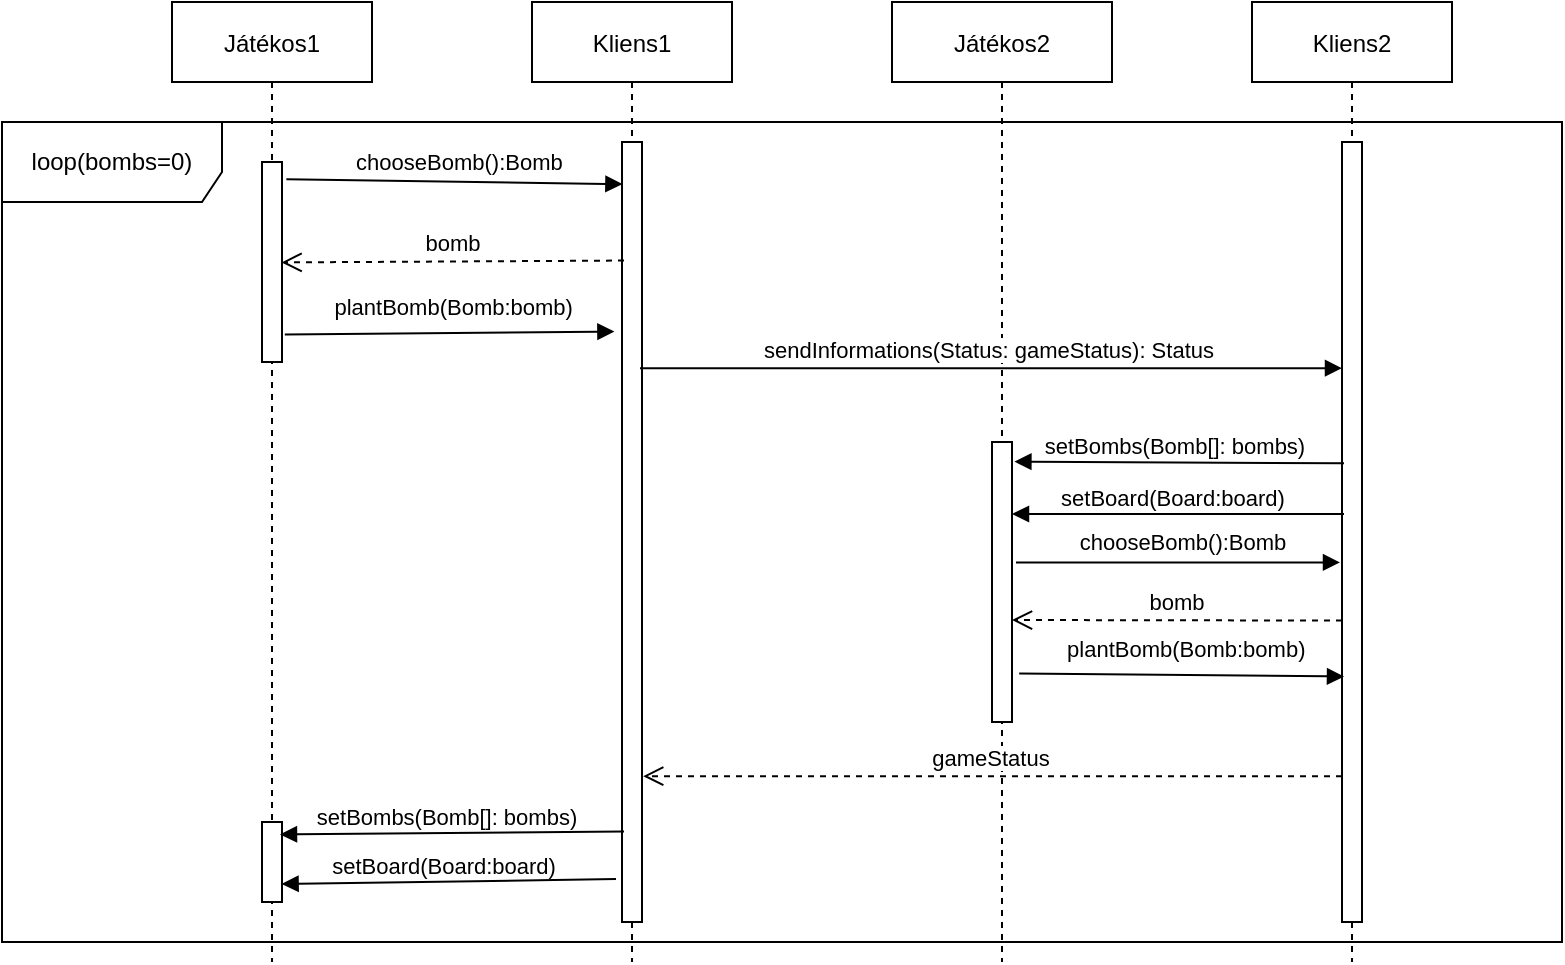 <mxfile version="16.0.0" type="device"><diagram id="kgpKYQtTHZ0yAKxKKP6v" name="Page-1"><mxGraphModel dx="1038" dy="489" grid="1" gridSize="10" guides="1" tooltips="1" connect="1" arrows="1" fold="1" page="1" pageScale="1" pageWidth="850" pageHeight="1100" math="0" shadow="0"><root><mxCell id="0"/><mxCell id="1" parent="0"/><mxCell id="3nuBFxr9cyL0pnOWT2aG-1" value="Játékos1" style="shape=umlLifeline;perimeter=lifelinePerimeter;container=1;collapsible=0;recursiveResize=0;rounded=0;shadow=0;strokeWidth=1;" parent="1" vertex="1"><mxGeometry x="120" y="80" width="100" height="480" as="geometry"/></mxCell><mxCell id="3nuBFxr9cyL0pnOWT2aG-2" value="" style="points=[];perimeter=orthogonalPerimeter;rounded=0;shadow=0;strokeWidth=1;" parent="3nuBFxr9cyL0pnOWT2aG-1" vertex="1"><mxGeometry x="45" y="80" width="10" height="100" as="geometry"/></mxCell><mxCell id="3nuBFxr9cyL0pnOWT2aG-5" value="Kliens1" style="shape=umlLifeline;perimeter=lifelinePerimeter;container=1;collapsible=0;recursiveResize=0;rounded=0;shadow=0;strokeWidth=1;" parent="1" vertex="1"><mxGeometry x="300" y="80" width="100" height="480" as="geometry"/></mxCell><mxCell id="3nuBFxr9cyL0pnOWT2aG-6" value="" style="points=[];perimeter=orthogonalPerimeter;rounded=0;shadow=0;strokeWidth=1;" parent="3nuBFxr9cyL0pnOWT2aG-5" vertex="1"><mxGeometry x="45" y="70" width="10" height="390" as="geometry"/></mxCell><mxCell id="2aL1PIGodThlvwAVGcDl-1" value="Játékos2" style="shape=umlLifeline;perimeter=lifelinePerimeter;container=1;collapsible=0;recursiveResize=0;rounded=0;shadow=0;strokeWidth=1;" parent="1" vertex="1"><mxGeometry x="480" y="80" width="110" height="480" as="geometry"/></mxCell><mxCell id="_96JzPiydHfXG9s1Ekkt-8" value="" style="points=[];perimeter=orthogonalPerimeter;rounded=0;shadow=0;strokeWidth=1;" parent="2aL1PIGodThlvwAVGcDl-1" vertex="1"><mxGeometry x="50" y="220" width="10" height="140" as="geometry"/></mxCell><mxCell id="_96JzPiydHfXG9s1Ekkt-11" value="bomb" style="verticalAlign=bottom;endArrow=open;dashed=1;endSize=8;shadow=0;strokeWidth=1;exitX=0.1;exitY=0.152;exitDx=0;exitDy=0;exitPerimeter=0;" parent="2aL1PIGodThlvwAVGcDl-1" edge="1"><mxGeometry relative="1" as="geometry"><mxPoint x="60" y="309" as="targetPoint"/><mxPoint x="225" y="309.28" as="sourcePoint"/></mxGeometry></mxCell><mxCell id="2aL1PIGodThlvwAVGcDl-4" value="Kliens2" style="shape=umlLifeline;perimeter=lifelinePerimeter;container=1;collapsible=0;recursiveResize=0;rounded=0;shadow=0;strokeWidth=1;" parent="1" vertex="1"><mxGeometry x="660" y="80" width="100" height="480" as="geometry"/></mxCell><mxCell id="2aL1PIGodThlvwAVGcDl-5" value="" style="points=[];perimeter=orthogonalPerimeter;rounded=0;shadow=0;strokeWidth=1;" parent="2aL1PIGodThlvwAVGcDl-4" vertex="1"><mxGeometry x="45" y="70" width="10" height="390" as="geometry"/></mxCell><mxCell id="2aL1PIGodThlvwAVGcDl-26" value="gameStatus" style="verticalAlign=bottom;endArrow=open;dashed=1;endSize=8;shadow=0;strokeWidth=1;entryX=1.06;entryY=0.813;entryDx=0;entryDy=0;entryPerimeter=0;" parent="1" source="2aL1PIGodThlvwAVGcDl-5" target="3nuBFxr9cyL0pnOWT2aG-6" edge="1"><mxGeometry x="0.006" relative="1" as="geometry"><mxPoint x="715" y="249" as="targetPoint"/><mxPoint x="545.6" y="249" as="sourcePoint"/><mxPoint as="offset"/></mxGeometry></mxCell><mxCell id="_96JzPiydHfXG9s1Ekkt-5" value="plantBomb(Bomb:bomb)" style="verticalAlign=bottom;endArrow=block;shadow=0;strokeWidth=1;exitX=1.14;exitY=0.862;exitDx=0;exitDy=0;exitPerimeter=0;entryX=-0.38;entryY=0.243;entryDx=0;entryDy=0;entryPerimeter=0;" parent="1" source="3nuBFxr9cyL0pnOWT2aG-2" target="3nuBFxr9cyL0pnOWT2aG-6" edge="1"><mxGeometry x="0.028" y="4" relative="1" as="geometry"><mxPoint x="365" y="200" as="sourcePoint"/><mxPoint x="310" y="246" as="targetPoint"/><mxPoint as="offset"/></mxGeometry></mxCell><mxCell id="_96JzPiydHfXG9s1Ekkt-6" value="chooseBomb():Bomb" style="verticalAlign=bottom;endArrow=block;shadow=0;strokeWidth=1;entryX=0.02;entryY=0.054;entryDx=0;entryDy=0;entryPerimeter=0;exitX=1.22;exitY=0.086;exitDx=0;exitDy=0;exitPerimeter=0;" parent="1" source="3nuBFxr9cyL0pnOWT2aG-2" target="3nuBFxr9cyL0pnOWT2aG-6" edge="1"><mxGeometry x="0.028" y="1" relative="1" as="geometry"><mxPoint x="210" y="168" as="sourcePoint"/><mxPoint x="310" y="169" as="targetPoint"/><mxPoint as="offset"/></mxGeometry></mxCell><mxCell id="_96JzPiydHfXG9s1Ekkt-7" value="bomb" style="verticalAlign=bottom;endArrow=open;dashed=1;endSize=8;shadow=0;strokeWidth=1;exitX=0.1;exitY=0.152;exitDx=0;exitDy=0;exitPerimeter=0;entryX=0.98;entryY=0.502;entryDx=0;entryDy=0;entryPerimeter=0;" parent="1" source="3nuBFxr9cyL0pnOWT2aG-6" target="3nuBFxr9cyL0pnOWT2aG-2" edge="1"><mxGeometry relative="1" as="geometry"><mxPoint x="715" y="249" as="targetPoint"/><mxPoint x="550.6" y="249" as="sourcePoint"/></mxGeometry></mxCell><mxCell id="2aL1PIGodThlvwAVGcDl-7" value="sendInformations(Status: gameStatus): Status" style="verticalAlign=bottom;endArrow=block;shadow=0;strokeWidth=1;exitX=0.9;exitY=0.29;exitDx=0;exitDy=0;exitPerimeter=0;" parent="1" source="3nuBFxr9cyL0pnOWT2aG-6" target="2aL1PIGodThlvwAVGcDl-5" edge="1"><mxGeometry x="-0.006" relative="1" as="geometry"><mxPoint x="355" y="190" as="sourcePoint"/><mxPoint x="526" y="190" as="targetPoint"/><mxPoint as="offset"/></mxGeometry></mxCell><mxCell id="_96JzPiydHfXG9s1Ekkt-9" value="plantBomb(Bomb:bomb)" style="verticalAlign=bottom;endArrow=block;shadow=0;strokeWidth=1;exitX=1.36;exitY=0.827;exitDx=0;exitDy=0;exitPerimeter=0;entryX=0.1;entryY=0.634;entryDx=0;entryDy=0;entryPerimeter=0;" parent="1" source="_96JzPiydHfXG9s1Ekkt-8" edge="1"><mxGeometry x="0.028" y="4" relative="1" as="geometry"><mxPoint x="724" y="380" as="sourcePoint"/><mxPoint x="706" y="417.26" as="targetPoint"/><mxPoint as="offset"/></mxGeometry></mxCell><mxCell id="_96JzPiydHfXG9s1Ekkt-14" value="" style="points=[];perimeter=orthogonalPerimeter;rounded=0;shadow=0;strokeWidth=1;" parent="1" vertex="1"><mxGeometry x="165" y="490" width="10" height="40" as="geometry"/></mxCell><mxCell id="_96JzPiydHfXG9s1Ekkt-15" value="loop(bombs=0)" style="shape=umlFrame;whiteSpace=wrap;html=1;glass=0;fillColor=none;width=110;height=40;" parent="1" vertex="1"><mxGeometry x="35" y="140" width="780" height="410" as="geometry"/></mxCell><mxCell id="ACWl5lNUo_oJF9tw2AKx-1" value="setBombs(Bomb[]: bombs)" style="verticalAlign=bottom;endArrow=block;shadow=0;strokeWidth=1;exitX=0.1;exitY=0.412;exitDx=0;exitDy=0;exitPerimeter=0;entryX=1.12;entryY=0.07;entryDx=0;entryDy=0;entryPerimeter=0;" edge="1" parent="1" source="2aL1PIGodThlvwAVGcDl-5" target="_96JzPiydHfXG9s1Ekkt-8"><mxGeometry x="0.028" y="1" relative="1" as="geometry"><mxPoint x="600" y="280" as="sourcePoint"/><mxPoint x="550" y="311" as="targetPoint"/><mxPoint as="offset"/></mxGeometry></mxCell><mxCell id="ACWl5lNUo_oJF9tw2AKx-2" value="setBoard(Board:board)" style="verticalAlign=bottom;endArrow=block;shadow=0;strokeWidth=1;exitX=0.1;exitY=0.477;exitDx=0;exitDy=0;exitPerimeter=0;" edge="1" parent="1" source="2aL1PIGodThlvwAVGcDl-5"><mxGeometry x="0.028" y="1" relative="1" as="geometry"><mxPoint x="694" y="333.26" as="sourcePoint"/><mxPoint x="540" y="336" as="targetPoint"/><mxPoint as="offset"/></mxGeometry></mxCell><mxCell id="_96JzPiydHfXG9s1Ekkt-10" value="chooseBomb():Bomb" style="verticalAlign=bottom;endArrow=block;shadow=0;strokeWidth=1;exitX=1.2;exitY=0.43;exitDx=0;exitDy=0;exitPerimeter=0;entryX=-0.1;entryY=0.539;entryDx=0;entryDy=0;entryPerimeter=0;" parent="1" source="_96JzPiydHfXG9s1Ekkt-8" edge="1" target="2aL1PIGodThlvwAVGcDl-5"><mxGeometry x="0.028" y="1" relative="1" as="geometry"><mxPoint x="569" y="348" as="sourcePoint"/><mxPoint x="704" y="351" as="targetPoint"/><mxPoint as="offset"/></mxGeometry></mxCell><mxCell id="ACWl5lNUo_oJF9tw2AKx-3" value="setBombs(Bomb[]: bombs)" style="verticalAlign=bottom;endArrow=block;shadow=0;strokeWidth=1;exitX=0.1;exitY=0.884;exitDx=0;exitDy=0;exitPerimeter=0;entryX=0.9;entryY=0.155;entryDx=0;entryDy=0;entryPerimeter=0;" edge="1" parent="1" source="3nuBFxr9cyL0pnOWT2aG-6" target="_96JzPiydHfXG9s1Ekkt-14"><mxGeometry x="0.028" y="1" relative="1" as="geometry"><mxPoint x="340" y="494" as="sourcePoint"/><mxPoint x="230" y="450" as="targetPoint"/><mxPoint as="offset"/></mxGeometry></mxCell><mxCell id="ACWl5lNUo_oJF9tw2AKx-4" value="setBoard(Board:board)" style="verticalAlign=bottom;endArrow=block;shadow=0;strokeWidth=1;exitX=-0.3;exitY=0.945;exitDx=0;exitDy=0;exitPerimeter=0;entryX=0.98;entryY=0.775;entryDx=0;entryDy=0;entryPerimeter=0;" edge="1" parent="1" source="3nuBFxr9cyL0pnOWT2aG-6" target="_96JzPiydHfXG9s1Ekkt-14"><mxGeometry x="0.028" y="1" relative="1" as="geometry"><mxPoint x="716" y="346.03" as="sourcePoint"/><mxPoint x="180" y="519" as="targetPoint"/><mxPoint as="offset"/></mxGeometry></mxCell></root></mxGraphModel></diagram></mxfile>